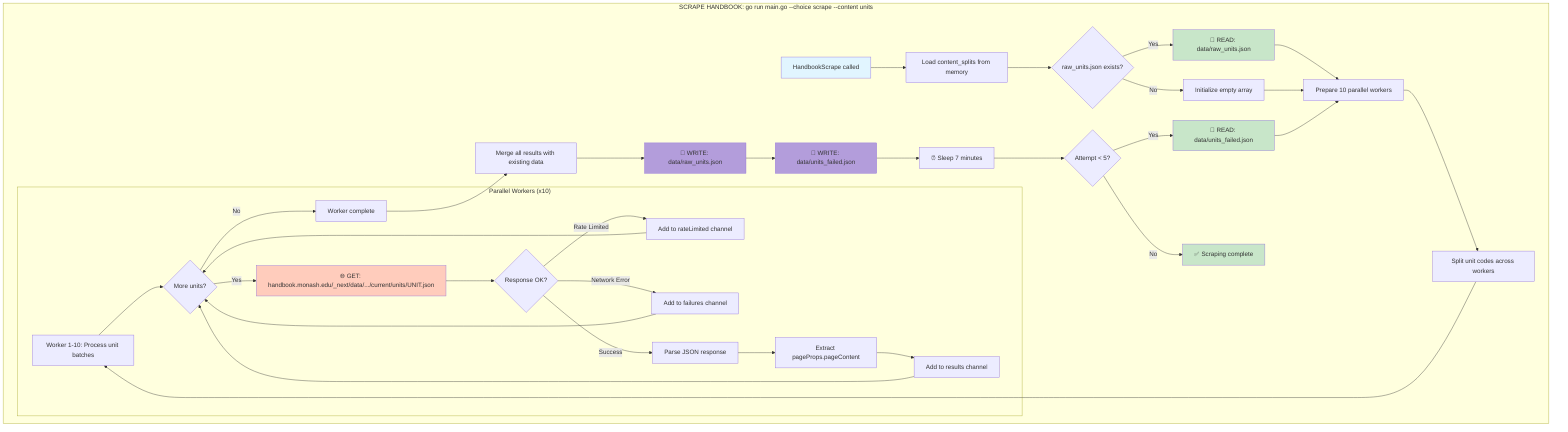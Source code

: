 graph TB
    subgraph "SCRAPE HANDBOOK: go run main.go --choice scrape --content units"
        START_SCRAPE[HandbookScrape called] --> LOAD_SPLITS[Load content_splits from memory]
        LOAD_SPLITS --> CHECK_EXISTING{raw_units.json exists?}

        CHECK_EXISTING -->|Yes| READ_EXISTING[📖 READ: data/raw_units.json]
        CHECK_EXISTING -->|No| EMPTY_DATA[Initialize empty array]

        READ_EXISTING --> PREPARE_WORKERS
        EMPTY_DATA --> PREPARE_WORKERS[Prepare 10 parallel workers]

        PREPARE_WORKERS --> SPLIT_WORK[Split unit codes across workers]
        SPLIT_WORK --> WORKER1[Worker 1-10: Process unit batches]

        subgraph "Parallel Workers (x10)"
            WORKER1 --> LOOP_UNITS{More units?}
            LOOP_UNITS -->|Yes| API_CALL[🌐 GET: handbook.monash.edu/_next/data/.../current/units/UNIT.json]

            API_CALL --> CHECK_RESPONSE{Response OK?}
            CHECK_RESPONSE -->|Rate Limited| FAIL_CHANNEL[Add to rateLimited channel]
            CHECK_RESPONSE -->|Network Error| FAIL_CHANNEL2[Add to failures channel]
            CHECK_RESPONSE -->|Success| PARSE_JSON[Parse JSON response]

            PARSE_JSON --> EXTRACT_PAGE[Extract pageProps.pageContent]
            EXTRACT_PAGE --> RESULTS_CHANNEL[Add to results channel]

            RESULTS_CHANNEL --> LOOP_UNITS
            FAIL_CHANNEL --> LOOP_UNITS
            FAIL_CHANNEL2 --> LOOP_UNITS
            LOOP_UNITS -->|No| WORKER_DONE[Worker complete]
        end

        WORKER_DONE --> MERGE_RESULTS[Merge all results with existing data]
        MERGE_RESULTS --> WRITE_SUCCESS[💾 WRITE: data/raw_units.json]
        WRITE_SUCCESS --> WRITE_FAILED[💾 WRITE: data/units_failed.json]

        WRITE_FAILED --> WAIT1[⏰ Sleep 7 minutes]
        WAIT1 --> RETRY1{Attempt < 5?}
        RETRY1 -->|Yes| READ_FAILED[📖 READ: data/units_failed.json]
        READ_FAILED --> PREPARE_WORKERS
        RETRY1 -->|No| SCRAPE_DONE[✅ Scraping complete]
    end

    style START_SCRAPE fill:#e1f5ff
    style API_CALL fill:#ffccbc
    style WRITE_SUCCESS fill:#b39ddb
    style WRITE_FAILED fill:#b39ddb
    style SCRAPE_DONE fill:#c8e6c9
    style READ_EXISTING fill:#c8e6c9
    style READ_FAILED fill:#c8e6c9